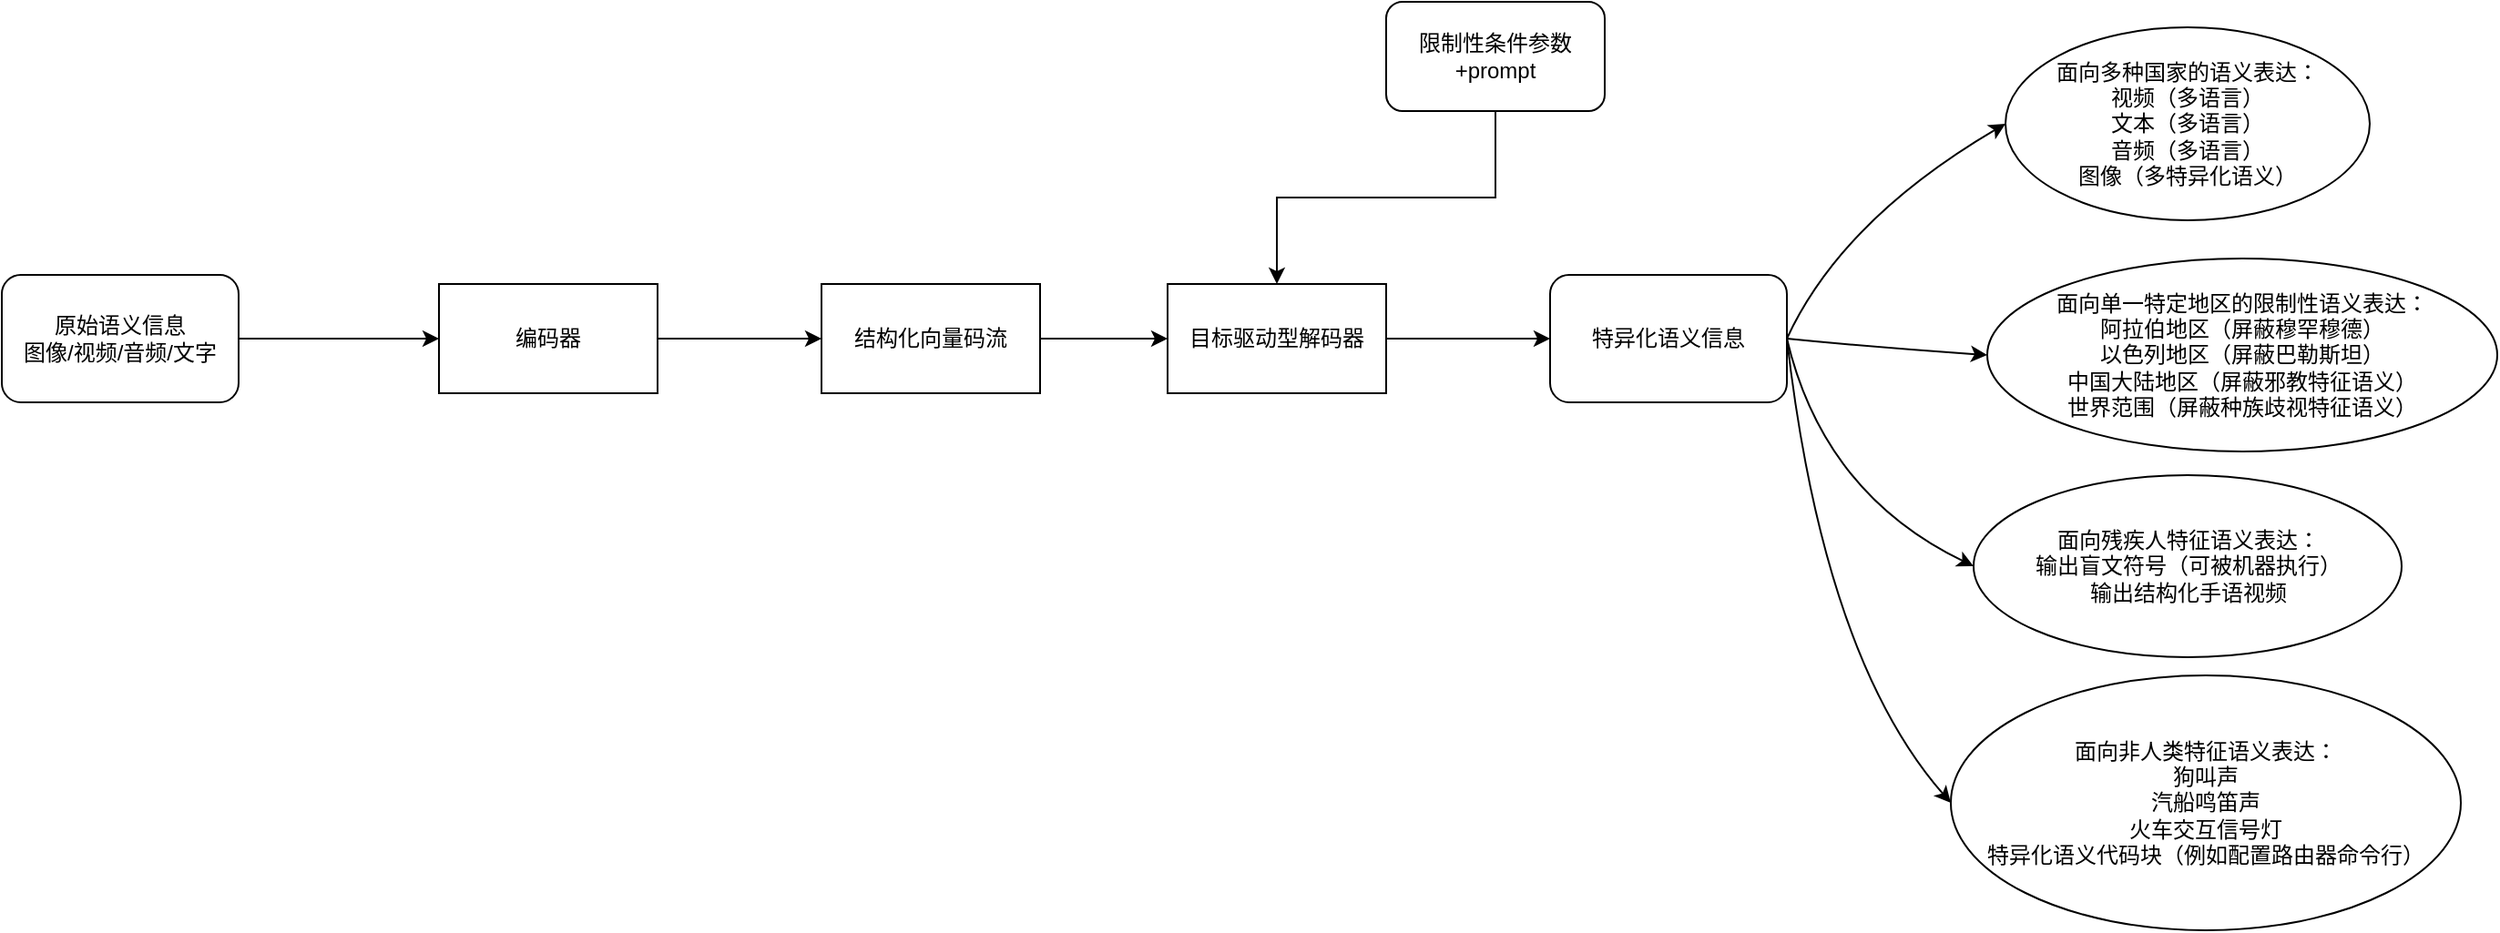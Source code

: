 <mxfile version="23.1.5" type="github">
  <diagram id="6a731a19-8d31-9384-78a2-239565b7b9f0" name="Page-1">
    <mxGraphModel dx="1426" dy="793" grid="1" gridSize="10" guides="1" tooltips="1" connect="1" arrows="1" fold="1" page="1" pageScale="1" pageWidth="1169" pageHeight="827" background="none" math="0" shadow="0">
      <root>
        <mxCell id="0" />
        <mxCell id="1" parent="0" />
        <mxCell id="4AjtwyOKJm7ZgQFJ1VFY-60" style="edgeStyle=orthogonalEdgeStyle;rounded=0;orthogonalLoop=1;jettySize=auto;html=1;entryX=0;entryY=0.5;entryDx=0;entryDy=0;" edge="1" parent="1" source="4AjtwyOKJm7ZgQFJ1VFY-56" target="4AjtwyOKJm7ZgQFJ1VFY-61">
          <mxGeometry relative="1" as="geometry">
            <mxPoint x="472.5" y="342.5" as="targetPoint" />
          </mxGeometry>
        </mxCell>
        <mxCell id="4AjtwyOKJm7ZgQFJ1VFY-56" value="原始语义信息&lt;br&gt;图像/视频/音频/文字" style="rounded=1;whiteSpace=wrap;html=1;" vertex="1" parent="1">
          <mxGeometry x="170" y="370" width="130" height="70" as="geometry" />
        </mxCell>
        <mxCell id="4AjtwyOKJm7ZgQFJ1VFY-63" style="edgeStyle=orthogonalEdgeStyle;rounded=0;orthogonalLoop=1;jettySize=auto;html=1;entryX=0;entryY=0.5;entryDx=0;entryDy=0;" edge="1" parent="1" source="4AjtwyOKJm7ZgQFJ1VFY-61" target="4AjtwyOKJm7ZgQFJ1VFY-62">
          <mxGeometry relative="1" as="geometry" />
        </mxCell>
        <mxCell id="4AjtwyOKJm7ZgQFJ1VFY-61" value="编码器" style="rounded=0;whiteSpace=wrap;html=1;" vertex="1" parent="1">
          <mxGeometry x="410" y="375" width="120" height="60" as="geometry" />
        </mxCell>
        <mxCell id="4AjtwyOKJm7ZgQFJ1VFY-65" style="edgeStyle=orthogonalEdgeStyle;rounded=0;orthogonalLoop=1;jettySize=auto;html=1;entryX=0;entryY=0.5;entryDx=0;entryDy=0;" edge="1" parent="1" source="4AjtwyOKJm7ZgQFJ1VFY-62" target="4AjtwyOKJm7ZgQFJ1VFY-64">
          <mxGeometry relative="1" as="geometry" />
        </mxCell>
        <mxCell id="4AjtwyOKJm7ZgQFJ1VFY-62" value="结构化向量码流" style="rounded=0;whiteSpace=wrap;html=1;" vertex="1" parent="1">
          <mxGeometry x="620" y="375" width="120" height="60" as="geometry" />
        </mxCell>
        <mxCell id="4AjtwyOKJm7ZgQFJ1VFY-67" style="edgeStyle=orthogonalEdgeStyle;rounded=0;orthogonalLoop=1;jettySize=auto;html=1;entryX=0;entryY=0.5;entryDx=0;entryDy=0;" edge="1" parent="1" source="4AjtwyOKJm7ZgQFJ1VFY-64" target="4AjtwyOKJm7ZgQFJ1VFY-66">
          <mxGeometry relative="1" as="geometry" />
        </mxCell>
        <mxCell id="4AjtwyOKJm7ZgQFJ1VFY-64" value="目标驱动型解码器" style="rounded=0;whiteSpace=wrap;html=1;" vertex="1" parent="1">
          <mxGeometry x="810" y="375" width="120" height="60" as="geometry" />
        </mxCell>
        <mxCell id="4AjtwyOKJm7ZgQFJ1VFY-66" value="特异化语义信息" style="rounded=1;whiteSpace=wrap;html=1;" vertex="1" parent="1">
          <mxGeometry x="1020" y="370" width="130" height="70" as="geometry" />
        </mxCell>
        <mxCell id="4AjtwyOKJm7ZgQFJ1VFY-68" value="面向多种国家的语义表达：&lt;br&gt;视频（多语言）&lt;br&gt;文本（多语言）&lt;br&gt;音频（多语言）&lt;br&gt;图像（多特异化语义）" style="ellipse;whiteSpace=wrap;html=1;" vertex="1" parent="1">
          <mxGeometry x="1270" y="234" width="200" height="106" as="geometry" />
        </mxCell>
        <mxCell id="4AjtwyOKJm7ZgQFJ1VFY-69" value="" style="curved=1;endArrow=classic;html=1;rounded=0;exitX=1;exitY=0.5;exitDx=0;exitDy=0;entryX=0;entryY=0.5;entryDx=0;entryDy=0;" edge="1" parent="1" source="4AjtwyOKJm7ZgQFJ1VFY-66" target="4AjtwyOKJm7ZgQFJ1VFY-68">
          <mxGeometry width="50" height="50" relative="1" as="geometry">
            <mxPoint x="1350" y="410" as="sourcePoint" />
            <mxPoint x="1400" y="360" as="targetPoint" />
            <Array as="points">
              <mxPoint x="1180" y="340" />
            </Array>
          </mxGeometry>
        </mxCell>
        <mxCell id="4AjtwyOKJm7ZgQFJ1VFY-70" value="面向单一特定地区的限制性语义表达：&lt;br&gt;阿拉伯地区（屏蔽穆罕穆德）&lt;br&gt;以色列地区（屏蔽巴勒斯坦）&lt;br&gt;中国大陆地区（屏蔽邪教特征语义）&lt;br&gt;世界范围（屏蔽种族歧视特征语义）" style="ellipse;whiteSpace=wrap;html=1;" vertex="1" parent="1">
          <mxGeometry x="1260" y="361" width="280" height="106" as="geometry" />
        </mxCell>
        <mxCell id="4AjtwyOKJm7ZgQFJ1VFY-72" value="" style="curved=1;endArrow=classic;html=1;rounded=0;exitX=1;exitY=0.5;exitDx=0;exitDy=0;entryX=0;entryY=0.5;entryDx=0;entryDy=0;" edge="1" parent="1" source="4AjtwyOKJm7ZgQFJ1VFY-66" target="4AjtwyOKJm7ZgQFJ1VFY-70">
          <mxGeometry width="50" height="50" relative="1" as="geometry">
            <mxPoint x="1180" y="440" as="sourcePoint" />
            <mxPoint x="1230" y="390" as="targetPoint" />
            <Array as="points">
              <mxPoint x="1200" y="410" />
            </Array>
          </mxGeometry>
        </mxCell>
        <mxCell id="4AjtwyOKJm7ZgQFJ1VFY-73" value="面向残疾人特征语义表达：&lt;br&gt;输出盲文符号（可被机器执行）&lt;br&gt;输出结构化手语视频" style="ellipse;whiteSpace=wrap;html=1;" vertex="1" parent="1">
          <mxGeometry x="1252.5" y="480" width="235" height="100" as="geometry" />
        </mxCell>
        <mxCell id="4AjtwyOKJm7ZgQFJ1VFY-74" value="" style="curved=1;endArrow=classic;html=1;rounded=0;entryX=0;entryY=0.5;entryDx=0;entryDy=0;exitX=1;exitY=0.5;exitDx=0;exitDy=0;" edge="1" parent="1" source="4AjtwyOKJm7ZgQFJ1VFY-66" target="4AjtwyOKJm7ZgQFJ1VFY-73">
          <mxGeometry width="50" height="50" relative="1" as="geometry">
            <mxPoint x="1150" y="540" as="sourcePoint" />
            <mxPoint x="1200" y="490" as="targetPoint" />
            <Array as="points">
              <mxPoint x="1170" y="490" />
            </Array>
          </mxGeometry>
        </mxCell>
        <mxCell id="4AjtwyOKJm7ZgQFJ1VFY-75" value="面向非人类特征语义表达：&lt;br&gt;狗叫声&lt;br&gt;汽船鸣笛声&lt;br&gt;火车交互信号灯&lt;br&gt;特异化语义代码块（例如配置路由器命令行）" style="ellipse;whiteSpace=wrap;html=1;" vertex="1" parent="1">
          <mxGeometry x="1240" y="590" width="280" height="140" as="geometry" />
        </mxCell>
        <mxCell id="4AjtwyOKJm7ZgQFJ1VFY-76" value="" style="curved=1;endArrow=classic;html=1;rounded=0;entryX=0;entryY=0.5;entryDx=0;entryDy=0;exitX=1;exitY=0.5;exitDx=0;exitDy=0;" edge="1" parent="1" source="4AjtwyOKJm7ZgQFJ1VFY-66" target="4AjtwyOKJm7ZgQFJ1VFY-75">
          <mxGeometry width="50" height="50" relative="1" as="geometry">
            <mxPoint x="1080" y="610" as="sourcePoint" />
            <mxPoint x="1220" y="580" as="targetPoint" />
            <Array as="points">
              <mxPoint x="1170" y="580" />
            </Array>
          </mxGeometry>
        </mxCell>
        <mxCell id="4AjtwyOKJm7ZgQFJ1VFY-78" style="edgeStyle=orthogonalEdgeStyle;rounded=0;orthogonalLoop=1;jettySize=auto;html=1;" edge="1" parent="1" source="4AjtwyOKJm7ZgQFJ1VFY-77" target="4AjtwyOKJm7ZgQFJ1VFY-64">
          <mxGeometry relative="1" as="geometry" />
        </mxCell>
        <mxCell id="4AjtwyOKJm7ZgQFJ1VFY-77" value="限制性条件参数+prompt" style="rounded=1;whiteSpace=wrap;html=1;" vertex="1" parent="1">
          <mxGeometry x="930" y="220" width="120" height="60" as="geometry" />
        </mxCell>
      </root>
    </mxGraphModel>
  </diagram>
</mxfile>
